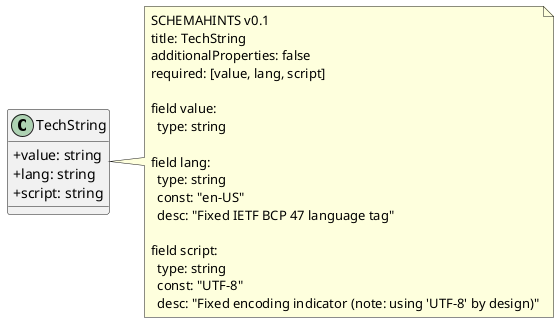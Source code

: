 ' TechString.puml
@startuml
skinparam classAttributeIconSize 0

class TechString {
  +value: string
  +lang: string
  +script: string
}

note right of TechString
SCHEMAHINTS v0.1
title: TechString
additionalProperties: false
required: [value, lang, script]

field value:
  type: string

field lang:
  type: string
  const: "en-US"
  desc: "Fixed IETF BCP 47 language tag"

field script:
  type: string
  const: "UTF-8"
  desc: "Fixed encoding indicator (note: using 'UTF-8' by design)"
end note

@enduml

